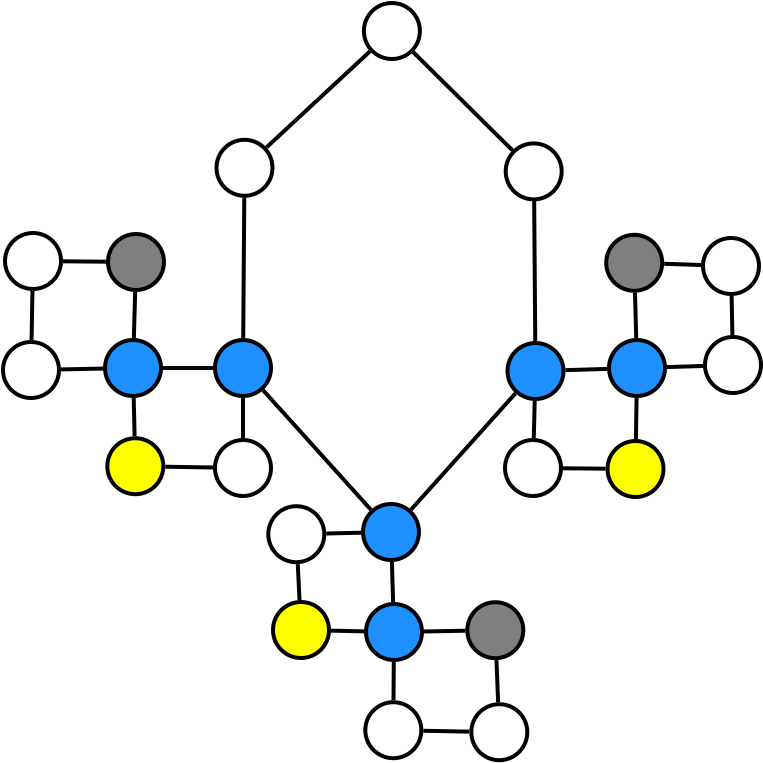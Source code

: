 <?xml version="1.0" encoding="UTF-8"?>
<dia:diagram xmlns:dia="http://www.lysator.liu.se/~alla/dia/">
  <dia:layer name="Background" visible="true" active="true">
    <dia:object type="Standard - Line" version="0" id="O0">
      <dia:attribute name="obj_pos">
        <dia:point val="303.34,29.73"/>
      </dia:attribute>
      <dia:attribute name="obj_bb">
        <dia:rectangle val="298.028,29.589;303.482,34.671"/>
      </dia:attribute>
      <dia:attribute name="conn_endpoints">
        <dia:point val="303.34,29.73"/>
        <dia:point val="298.17,34.529"/>
      </dia:attribute>
      <dia:attribute name="numcp">
        <dia:int val="1"/>
      </dia:attribute>
      <dia:attribute name="line_width">
        <dia:real val="0.2"/>
      </dia:attribute>
      <dia:connections>
        <dia:connection handle="0" to="O51" connection="8"/>
        <dia:connection handle="1" to="O49" connection="8"/>
      </dia:connections>
    </dia:object>
    <dia:object type="Standard - Line" version="0" id="O1">
      <dia:attribute name="obj_pos">
        <dia:point val="303.39,52.646"/>
      </dia:attribute>
      <dia:attribute name="obj_bb">
        <dia:rectangle val="297.859,46.532;303.531,52.788"/>
      </dia:attribute>
      <dia:attribute name="conn_endpoints">
        <dia:point val="303.39,52.646"/>
        <dia:point val="298,46.674"/>
      </dia:attribute>
      <dia:attribute name="numcp">
        <dia:int val="1"/>
      </dia:attribute>
      <dia:attribute name="line_width">
        <dia:real val="0.2"/>
      </dia:attribute>
      <dia:connections>
        <dia:connection handle="0" to="O41" connection="8"/>
        <dia:connection handle="1" to="O5" connection="8"/>
      </dia:connections>
    </dia:object>
    <dia:object type="Standard - Ellipse" version="0" id="O2">
      <dia:attribute name="obj_pos">
        <dia:point val="310.22,44.31"/>
      </dia:attribute>
      <dia:attribute name="obj_bb">
        <dia:rectangle val="310.12,44.21;313.12,47.21"/>
      </dia:attribute>
      <dia:attribute name="elem_corner">
        <dia:point val="310.22,44.31"/>
      </dia:attribute>
      <dia:attribute name="elem_width">
        <dia:real val="2.8"/>
      </dia:attribute>
      <dia:attribute name="elem_height">
        <dia:real val="2.8"/>
      </dia:attribute>
      <dia:attribute name="border_width">
        <dia:real val="0.2"/>
      </dia:attribute>
      <dia:attribute name="inner_color">
        <dia:color val="#1e90ff"/>
      </dia:attribute>
      <dia:attribute name="aspect">
        <dia:enum val="2"/>
      </dia:attribute>
    </dia:object>
    <dia:object type="Standard - Line" version="0" id="O3">
      <dia:attribute name="obj_pos">
        <dia:point val="311.581,47.21"/>
      </dia:attribute>
      <dia:attribute name="obj_bb">
        <dia:rectangle val="311.431,47.107;311.684,49.163"/>
      </dia:attribute>
      <dia:attribute name="conn_endpoints">
        <dia:point val="311.581,47.21"/>
        <dia:point val="311.534,49.06"/>
      </dia:attribute>
      <dia:attribute name="numcp">
        <dia:int val="1"/>
      </dia:attribute>
      <dia:attribute name="line_width">
        <dia:real val="0.2"/>
      </dia:attribute>
      <dia:connections>
        <dia:connection handle="0" to="O2" connection="8"/>
        <dia:connection handle="1" to="O11" connection="8"/>
      </dia:connections>
    </dia:object>
    <dia:object type="Standard - Line" version="0" id="O4">
      <dia:attribute name="obj_pos">
        <dia:point val="297.006,44.062"/>
      </dia:attribute>
      <dia:attribute name="obj_bb">
        <dia:rectangle val="296.905,36.947;297.16,44.163"/>
      </dia:attribute>
      <dia:attribute name="conn_endpoints">
        <dia:point val="297.006,44.062"/>
        <dia:point val="297.059,37.048"/>
      </dia:attribute>
      <dia:attribute name="numcp">
        <dia:int val="1"/>
      </dia:attribute>
      <dia:attribute name="line_width">
        <dia:real val="0.2"/>
      </dia:attribute>
      <dia:connections>
        <dia:connection handle="0" to="O5" connection="8"/>
        <dia:connection handle="1" to="O49" connection="8"/>
      </dia:connections>
    </dia:object>
    <dia:object type="Standard - Ellipse" version="0" id="O5">
      <dia:attribute name="obj_pos">
        <dia:point val="295.595,44.16"/>
      </dia:attribute>
      <dia:attribute name="obj_bb">
        <dia:rectangle val="295.495,44.06;298.495,47.06"/>
      </dia:attribute>
      <dia:attribute name="elem_corner">
        <dia:point val="295.595,44.16"/>
      </dia:attribute>
      <dia:attribute name="elem_width">
        <dia:real val="2.8"/>
      </dia:attribute>
      <dia:attribute name="elem_height">
        <dia:real val="2.8"/>
      </dia:attribute>
      <dia:attribute name="border_width">
        <dia:real val="0.2"/>
      </dia:attribute>
      <dia:attribute name="inner_color">
        <dia:color val="#1e90ff"/>
      </dia:attribute>
      <dia:attribute name="aspect">
        <dia:enum val="2"/>
      </dia:attribute>
    </dia:object>
    <dia:object type="Standard - Line" version="0" id="O6">
      <dia:attribute name="obj_pos">
        <dia:point val="311.608,44.215"/>
      </dia:attribute>
      <dia:attribute name="obj_bb">
        <dia:rectangle val="311.429,34.229;311.709,44.316"/>
      </dia:attribute>
      <dia:attribute name="conn_endpoints">
        <dia:point val="311.608,44.215"/>
        <dia:point val="311.53,34.33"/>
      </dia:attribute>
      <dia:attribute name="numcp">
        <dia:int val="1"/>
      </dia:attribute>
      <dia:attribute name="line_width">
        <dia:real val="0.2"/>
      </dia:attribute>
      <dia:connections>
        <dia:connection handle="0" to="O2" connection="8"/>
        <dia:connection handle="1" to="O50" connection="1"/>
      </dia:connections>
    </dia:object>
    <dia:object type="Standard - Line" version="0" id="O7">
      <dia:attribute name="obj_pos">
        <dia:point val="312.995,50.575"/>
      </dia:attribute>
      <dia:attribute name="obj_bb">
        <dia:rectangle val="312.894,50.474;315.221,50.696"/>
      </dia:attribute>
      <dia:attribute name="conn_endpoints">
        <dia:point val="312.995,50.575"/>
        <dia:point val="315.12,50.595"/>
      </dia:attribute>
      <dia:attribute name="numcp">
        <dia:int val="1"/>
      </dia:attribute>
      <dia:attribute name="line_width">
        <dia:real val="0.2"/>
      </dia:attribute>
      <dia:connections>
        <dia:connection handle="0" to="O11" connection="8"/>
        <dia:connection handle="1" to="O25" connection="8"/>
      </dia:connections>
    </dia:object>
    <dia:object type="Standard - Line" version="0" id="O8">
      <dia:attribute name="obj_pos">
        <dia:point val="287.895,45.631"/>
      </dia:attribute>
      <dia:attribute name="obj_bb">
        <dia:rectangle val="287.793,45.487;290.097,45.733"/>
      </dia:attribute>
      <dia:attribute name="conn_endpoints">
        <dia:point val="287.895,45.631"/>
        <dia:point val="289.995,45.589"/>
      </dia:attribute>
      <dia:attribute name="numcp">
        <dia:int val="1"/>
      </dia:attribute>
      <dia:attribute name="line_width">
        <dia:real val="0.2"/>
      </dia:attribute>
      <dia:connections>
        <dia:connection handle="0" to="O15" connection="8"/>
        <dia:connection handle="1" to="O17" connection="8"/>
      </dia:connections>
    </dia:object>
    <dia:object type="Standard - Line" version="0" id="O9">
      <dia:attribute name="obj_pos">
        <dia:point val="286.423,44.16"/>
      </dia:attribute>
      <dia:attribute name="obj_bb">
        <dia:rectangle val="286.321,41.608;286.569,44.262"/>
      </dia:attribute>
      <dia:attribute name="conn_endpoints">
        <dia:point val="286.423,44.16"/>
        <dia:point val="286.467,41.71"/>
      </dia:attribute>
      <dia:attribute name="numcp">
        <dia:int val="1"/>
      </dia:attribute>
      <dia:attribute name="line_width">
        <dia:real val="0.2"/>
      </dia:attribute>
      <dia:connections>
        <dia:connection handle="0" to="O15" connection="8"/>
        <dia:connection handle="1" to="O19" connection="8"/>
      </dia:connections>
    </dia:object>
    <dia:object type="Standard - Line" version="0" id="O10">
      <dia:attribute name="obj_pos">
        <dia:point val="316.673,47.06"/>
      </dia:attribute>
      <dia:attribute name="obj_bb">
        <dia:rectangle val="316.541,46.958;316.774,49.212"/>
      </dia:attribute>
      <dia:attribute name="conn_endpoints">
        <dia:point val="316.673,47.06"/>
        <dia:point val="316.642,49.11"/>
      </dia:attribute>
      <dia:attribute name="numcp">
        <dia:int val="1"/>
      </dia:attribute>
      <dia:attribute name="line_width">
        <dia:real val="0.2"/>
      </dia:attribute>
      <dia:connections>
        <dia:connection handle="0" to="O26" connection="8"/>
        <dia:connection handle="1" to="O25" connection="8"/>
      </dia:connections>
    </dia:object>
    <dia:object type="Standard - Ellipse" version="0" id="O11">
      <dia:attribute name="obj_pos">
        <dia:point val="310.095,49.16"/>
      </dia:attribute>
      <dia:attribute name="obj_bb">
        <dia:rectangle val="309.995,49.06;312.995,52.06"/>
      </dia:attribute>
      <dia:attribute name="elem_corner">
        <dia:point val="310.095,49.16"/>
      </dia:attribute>
      <dia:attribute name="elem_width">
        <dia:real val="2.8"/>
      </dia:attribute>
      <dia:attribute name="elem_height">
        <dia:real val="2.8"/>
      </dia:attribute>
      <dia:attribute name="border_width">
        <dia:real val="0.2"/>
      </dia:attribute>
      <dia:attribute name="aspect">
        <dia:enum val="2"/>
      </dia:attribute>
    </dia:object>
    <dia:object type="Standard - Line" version="0" id="O12">
      <dia:attribute name="obj_pos">
        <dia:point val="313.12,45.666"/>
      </dia:attribute>
      <dia:attribute name="obj_bb">
        <dia:rectangle val="313.017,45.501;315.298,45.769"/>
      </dia:attribute>
      <dia:attribute name="conn_endpoints">
        <dia:point val="313.12,45.666"/>
        <dia:point val="315.195,45.604"/>
      </dia:attribute>
      <dia:attribute name="numcp">
        <dia:int val="1"/>
      </dia:attribute>
      <dia:attribute name="line_width">
        <dia:real val="0.2"/>
      </dia:attribute>
      <dia:connections>
        <dia:connection handle="0" to="O2" connection="8"/>
        <dia:connection handle="1" to="O26" connection="8"/>
      </dia:connections>
    </dia:object>
    <dia:object type="Standard - Ellipse" version="0" id="O13">
      <dia:attribute name="obj_pos">
        <dia:point val="295.595,49.16"/>
      </dia:attribute>
      <dia:attribute name="obj_bb">
        <dia:rectangle val="295.495,49.06;298.495,52.06"/>
      </dia:attribute>
      <dia:attribute name="elem_corner">
        <dia:point val="295.595,49.16"/>
      </dia:attribute>
      <dia:attribute name="elem_width">
        <dia:real val="2.8"/>
      </dia:attribute>
      <dia:attribute name="elem_height">
        <dia:real val="2.8"/>
      </dia:attribute>
      <dia:attribute name="border_width">
        <dia:real val="0.2"/>
      </dia:attribute>
      <dia:attribute name="aspect">
        <dia:enum val="2"/>
      </dia:attribute>
    </dia:object>
    <dia:object type="Standard - Line" version="0" id="O14">
      <dia:attribute name="obj_pos">
        <dia:point val="296.995,47.06"/>
      </dia:attribute>
      <dia:attribute name="obj_bb">
        <dia:rectangle val="296.895,46.96;297.095,49.16"/>
      </dia:attribute>
      <dia:attribute name="conn_endpoints">
        <dia:point val="296.995,47.06"/>
        <dia:point val="296.995,49.06"/>
      </dia:attribute>
      <dia:attribute name="numcp">
        <dia:int val="1"/>
      </dia:attribute>
      <dia:attribute name="line_width">
        <dia:real val="0.2"/>
      </dia:attribute>
      <dia:connections>
        <dia:connection handle="0" to="O5" connection="8"/>
        <dia:connection handle="1" to="O13" connection="8"/>
      </dia:connections>
    </dia:object>
    <dia:object type="Standard - Ellipse" version="0" id="O15">
      <dia:attribute name="obj_pos">
        <dia:point val="284.995,44.26"/>
      </dia:attribute>
      <dia:attribute name="obj_bb">
        <dia:rectangle val="284.895,44.16;287.895,47.16"/>
      </dia:attribute>
      <dia:attribute name="elem_corner">
        <dia:point val="284.995,44.26"/>
      </dia:attribute>
      <dia:attribute name="elem_width">
        <dia:real val="2.8"/>
      </dia:attribute>
      <dia:attribute name="elem_height">
        <dia:real val="2.8"/>
      </dia:attribute>
      <dia:attribute name="border_width">
        <dia:real val="0.2"/>
      </dia:attribute>
      <dia:attribute name="aspect">
        <dia:enum val="2"/>
      </dia:attribute>
    </dia:object>
    <dia:object type="Standard - Line" version="0" id="O16">
      <dia:attribute name="obj_pos">
        <dia:point val="291.53,47.059"/>
      </dia:attribute>
      <dia:attribute name="obj_bb">
        <dia:rectangle val="291.428,46.957;291.677,49.073"/>
      </dia:attribute>
      <dia:attribute name="conn_endpoints">
        <dia:point val="291.53,47.059"/>
        <dia:point val="291.575,48.971"/>
      </dia:attribute>
      <dia:attribute name="numcp">
        <dia:int val="1"/>
      </dia:attribute>
      <dia:attribute name="line_width">
        <dia:real val="0.2"/>
      </dia:attribute>
      <dia:connections>
        <dia:connection handle="0" to="O17" connection="8"/>
        <dia:connection handle="1" to="O21" connection="8"/>
      </dia:connections>
    </dia:object>
    <dia:object type="Standard - Ellipse" version="0" id="O17">
      <dia:attribute name="obj_pos">
        <dia:point val="290.095,44.16"/>
      </dia:attribute>
      <dia:attribute name="obj_bb">
        <dia:rectangle val="289.995,44.06;292.995,47.06"/>
      </dia:attribute>
      <dia:attribute name="elem_corner">
        <dia:point val="290.095,44.16"/>
      </dia:attribute>
      <dia:attribute name="elem_width">
        <dia:real val="2.8"/>
      </dia:attribute>
      <dia:attribute name="elem_height">
        <dia:real val="2.8"/>
      </dia:attribute>
      <dia:attribute name="border_width">
        <dia:real val="0.2"/>
      </dia:attribute>
      <dia:attribute name="inner_color">
        <dia:color val="#1e90ff"/>
      </dia:attribute>
      <dia:attribute name="aspect">
        <dia:enum val="2"/>
      </dia:attribute>
    </dia:object>
    <dia:object type="Standard - Line" version="0" id="O18">
      <dia:attribute name="obj_pos">
        <dia:point val="287.994,40.225"/>
      </dia:attribute>
      <dia:attribute name="obj_bb">
        <dia:rectangle val="287.893,40.124;290.247,40.346"/>
      </dia:attribute>
      <dia:attribute name="conn_endpoints">
        <dia:point val="287.994,40.225"/>
        <dia:point val="290.146,40.245"/>
      </dia:attribute>
      <dia:attribute name="numcp">
        <dia:int val="1"/>
      </dia:attribute>
      <dia:attribute name="line_width">
        <dia:real val="0.2"/>
      </dia:attribute>
      <dia:connections>
        <dia:connection handle="0" to="O19" connection="8"/>
        <dia:connection handle="1" to="O23" connection="8"/>
      </dia:connections>
    </dia:object>
    <dia:object type="Standard - Ellipse" version="0" id="O19">
      <dia:attribute name="obj_pos">
        <dia:point val="285.095,38.81"/>
      </dia:attribute>
      <dia:attribute name="obj_bb">
        <dia:rectangle val="284.995,38.71;287.995,41.71"/>
      </dia:attribute>
      <dia:attribute name="elem_corner">
        <dia:point val="285.095,38.81"/>
      </dia:attribute>
      <dia:attribute name="elem_width">
        <dia:real val="2.8"/>
      </dia:attribute>
      <dia:attribute name="elem_height">
        <dia:real val="2.8"/>
      </dia:attribute>
      <dia:attribute name="border_width">
        <dia:real val="0.2"/>
      </dia:attribute>
      <dia:attribute name="aspect">
        <dia:enum val="2"/>
      </dia:attribute>
    </dia:object>
    <dia:object type="Standard - Line" version="0" id="O20">
      <dia:attribute name="obj_pos">
        <dia:point val="293.109,50.495"/>
      </dia:attribute>
      <dia:attribute name="obj_bb">
        <dia:rectangle val="293.008,50.393;295.597,50.637"/>
      </dia:attribute>
      <dia:attribute name="conn_endpoints">
        <dia:point val="293.109,50.495"/>
        <dia:point val="295.496,50.535"/>
      </dia:attribute>
      <dia:attribute name="numcp">
        <dia:int val="1"/>
      </dia:attribute>
      <dia:attribute name="line_width">
        <dia:real val="0.2"/>
      </dia:attribute>
      <dia:connections>
        <dia:connection handle="0" to="O21" connection="8"/>
        <dia:connection handle="1" to="O13" connection="8"/>
      </dia:connections>
    </dia:object>
    <dia:object type="Standard - Ellipse" version="0" id="O21">
      <dia:attribute name="obj_pos">
        <dia:point val="290.21,49.07"/>
      </dia:attribute>
      <dia:attribute name="obj_bb">
        <dia:rectangle val="290.11,48.97;293.11,51.97"/>
      </dia:attribute>
      <dia:attribute name="elem_corner">
        <dia:point val="290.21,49.07"/>
      </dia:attribute>
      <dia:attribute name="elem_width">
        <dia:real val="2.8"/>
      </dia:attribute>
      <dia:attribute name="elem_height">
        <dia:real val="2.8"/>
      </dia:attribute>
      <dia:attribute name="border_width">
        <dia:real val="0.2"/>
      </dia:attribute>
      <dia:attribute name="inner_color">
        <dia:color val="#ffff00"/>
      </dia:attribute>
      <dia:attribute name="aspect">
        <dia:enum val="2"/>
      </dia:attribute>
    </dia:object>
    <dia:object type="Standard - Line" version="0" id="O22">
      <dia:attribute name="obj_pos">
        <dia:point val="295.495,45.56"/>
      </dia:attribute>
      <dia:attribute name="obj_bb">
        <dia:rectangle val="292.895,45.46;295.595,45.66"/>
      </dia:attribute>
      <dia:attribute name="conn_endpoints">
        <dia:point val="295.495,45.56"/>
        <dia:point val="292.995,45.56"/>
      </dia:attribute>
      <dia:attribute name="numcp">
        <dia:int val="1"/>
      </dia:attribute>
      <dia:attribute name="line_width">
        <dia:real val="0.2"/>
      </dia:attribute>
      <dia:connections>
        <dia:connection handle="0" to="O5" connection="8"/>
        <dia:connection handle="1" to="O17" connection="8"/>
      </dia:connections>
    </dia:object>
    <dia:object type="Standard - Ellipse" version="0" id="O23">
      <dia:attribute name="obj_pos">
        <dia:point val="290.245,38.86"/>
      </dia:attribute>
      <dia:attribute name="obj_bb">
        <dia:rectangle val="290.145,38.76;293.145,41.76"/>
      </dia:attribute>
      <dia:attribute name="elem_corner">
        <dia:point val="290.245,38.86"/>
      </dia:attribute>
      <dia:attribute name="elem_width">
        <dia:real val="2.8"/>
      </dia:attribute>
      <dia:attribute name="elem_height">
        <dia:real val="2.8"/>
      </dia:attribute>
      <dia:attribute name="border_width">
        <dia:real val="0.2"/>
      </dia:attribute>
      <dia:attribute name="inner_color">
        <dia:color val="#7f7f7f"/>
      </dia:attribute>
      <dia:attribute name="aspect">
        <dia:enum val="2"/>
      </dia:attribute>
    </dia:object>
    <dia:object type="Standard - Line" version="0" id="O24">
      <dia:attribute name="obj_pos">
        <dia:point val="291.603,41.759"/>
      </dia:attribute>
      <dia:attribute name="obj_bb">
        <dia:rectangle val="291.435,41.656;291.705,44.164"/>
      </dia:attribute>
      <dia:attribute name="conn_endpoints">
        <dia:point val="291.603,41.759"/>
        <dia:point val="291.537,44.061"/>
      </dia:attribute>
      <dia:attribute name="numcp">
        <dia:int val="1"/>
      </dia:attribute>
      <dia:attribute name="line_width">
        <dia:real val="0.2"/>
      </dia:attribute>
      <dia:connections>
        <dia:connection handle="0" to="O23" connection="8"/>
        <dia:connection handle="1" to="O17" connection="8"/>
      </dia:connections>
    </dia:object>
    <dia:object type="Standard - Ellipse" version="0" id="O25">
      <dia:attribute name="obj_pos">
        <dia:point val="315.22,49.21"/>
      </dia:attribute>
      <dia:attribute name="obj_bb">
        <dia:rectangle val="315.12,49.11;318.12,52.11"/>
      </dia:attribute>
      <dia:attribute name="elem_corner">
        <dia:point val="315.22,49.21"/>
      </dia:attribute>
      <dia:attribute name="elem_width">
        <dia:real val="2.8"/>
      </dia:attribute>
      <dia:attribute name="elem_height">
        <dia:real val="2.8"/>
      </dia:attribute>
      <dia:attribute name="border_width">
        <dia:real val="0.2"/>
      </dia:attribute>
      <dia:attribute name="inner_color">
        <dia:color val="#ffff00"/>
      </dia:attribute>
      <dia:attribute name="aspect">
        <dia:enum val="2"/>
      </dia:attribute>
    </dia:object>
    <dia:object type="Standard - Ellipse" version="0" id="O26">
      <dia:attribute name="obj_pos">
        <dia:point val="315.295,44.16"/>
      </dia:attribute>
      <dia:attribute name="obj_bb">
        <dia:rectangle val="315.195,44.06;318.195,47.06"/>
      </dia:attribute>
      <dia:attribute name="elem_corner">
        <dia:point val="315.295,44.16"/>
      </dia:attribute>
      <dia:attribute name="elem_width">
        <dia:real val="2.8"/>
      </dia:attribute>
      <dia:attribute name="elem_height">
        <dia:real val="2.8"/>
      </dia:attribute>
      <dia:attribute name="border_width">
        <dia:real val="0.2"/>
      </dia:attribute>
      <dia:attribute name="inner_color">
        <dia:color val="#1e90ff"/>
      </dia:attribute>
      <dia:attribute name="aspect">
        <dia:enum val="2"/>
      </dia:attribute>
    </dia:object>
    <dia:object type="Standard - Ellipse" version="0" id="O27">
      <dia:attribute name="obj_pos">
        <dia:point val="320.095,44.01"/>
      </dia:attribute>
      <dia:attribute name="obj_bb">
        <dia:rectangle val="319.995,43.91;322.995,46.91"/>
      </dia:attribute>
      <dia:attribute name="elem_corner">
        <dia:point val="320.095,44.01"/>
      </dia:attribute>
      <dia:attribute name="elem_width">
        <dia:real val="2.8"/>
      </dia:attribute>
      <dia:attribute name="elem_height">
        <dia:real val="2.8"/>
      </dia:attribute>
      <dia:attribute name="border_width">
        <dia:real val="0.2"/>
      </dia:attribute>
      <dia:attribute name="aspect">
        <dia:enum val="2"/>
      </dia:attribute>
    </dia:object>
    <dia:object type="Standard - Line" version="0" id="O28">
      <dia:attribute name="obj_pos">
        <dia:point val="316.655,44.07"/>
      </dia:attribute>
      <dia:attribute name="obj_bb">
        <dia:rectangle val="316.492,41.687;316.758,44.173"/>
      </dia:attribute>
      <dia:attribute name="conn_endpoints">
        <dia:point val="316.655,44.07"/>
        <dia:point val="316.595,41.79"/>
      </dia:attribute>
      <dia:attribute name="numcp">
        <dia:int val="1"/>
      </dia:attribute>
      <dia:attribute name="line_width">
        <dia:real val="0.2"/>
      </dia:attribute>
      <dia:connections>
        <dia:connection handle="0" to="O26" connection="8"/>
        <dia:connection handle="1" to="O30" connection="8"/>
      </dia:connections>
    </dia:object>
    <dia:object type="Standard - Line" version="0" id="O29">
      <dia:attribute name="obj_pos">
        <dia:point val="318.054,40.35"/>
      </dia:attribute>
      <dia:attribute name="obj_bb">
        <dia:rectangle val="317.951,40.246;319.999,40.514"/>
      </dia:attribute>
      <dia:attribute name="conn_endpoints">
        <dia:point val="318.054,40.35"/>
        <dia:point val="319.896,40.41"/>
      </dia:attribute>
      <dia:attribute name="numcp">
        <dia:int val="1"/>
      </dia:attribute>
      <dia:attribute name="line_width">
        <dia:real val="0.2"/>
      </dia:attribute>
      <dia:connections>
        <dia:connection handle="0" to="O30" connection="8"/>
        <dia:connection handle="1" to="O31" connection="8"/>
      </dia:connections>
    </dia:object>
    <dia:object type="Standard - Ellipse" version="0" id="O30">
      <dia:attribute name="obj_pos">
        <dia:point val="315.155,38.9"/>
      </dia:attribute>
      <dia:attribute name="obj_bb">
        <dia:rectangle val="315.055,38.8;318.055,41.8"/>
      </dia:attribute>
      <dia:attribute name="elem_corner">
        <dia:point val="315.155,38.9"/>
      </dia:attribute>
      <dia:attribute name="elem_width">
        <dia:real val="2.8"/>
      </dia:attribute>
      <dia:attribute name="elem_height">
        <dia:real val="2.8"/>
      </dia:attribute>
      <dia:attribute name="border_width">
        <dia:real val="0.2"/>
      </dia:attribute>
      <dia:attribute name="inner_color">
        <dia:color val="#7f7f7f"/>
      </dia:attribute>
      <dia:attribute name="aspect">
        <dia:enum val="2"/>
      </dia:attribute>
    </dia:object>
    <dia:object type="Standard - Ellipse" version="0" id="O31">
      <dia:attribute name="obj_pos">
        <dia:point val="319.995,39.06"/>
      </dia:attribute>
      <dia:attribute name="obj_bb">
        <dia:rectangle val="319.895,38.96;322.895,41.96"/>
      </dia:attribute>
      <dia:attribute name="elem_corner">
        <dia:point val="319.995,39.06"/>
      </dia:attribute>
      <dia:attribute name="elem_width">
        <dia:real val="2.8"/>
      </dia:attribute>
      <dia:attribute name="elem_height">
        <dia:real val="2.8"/>
      </dia:attribute>
      <dia:attribute name="border_width">
        <dia:real val="0.2"/>
      </dia:attribute>
      <dia:attribute name="aspect">
        <dia:enum val="2"/>
      </dia:attribute>
    </dia:object>
    <dia:object type="Standard - Line" version="0" id="O32">
      <dia:attribute name="obj_pos">
        <dia:point val="321.425,41.959"/>
      </dia:attribute>
      <dia:attribute name="obj_bb">
        <dia:rectangle val="321.323,41.857;321.567,44.013"/>
      </dia:attribute>
      <dia:attribute name="conn_endpoints">
        <dia:point val="321.425,41.959"/>
        <dia:point val="321.465,43.911"/>
      </dia:attribute>
      <dia:attribute name="numcp">
        <dia:int val="1"/>
      </dia:attribute>
      <dia:attribute name="line_width">
        <dia:real val="0.2"/>
      </dia:attribute>
      <dia:connections>
        <dia:connection handle="0" to="O31" connection="8"/>
        <dia:connection handle="1" to="O27" connection="8"/>
      </dia:connections>
    </dia:object>
    <dia:object type="Standard - Line" version="0" id="O33">
      <dia:attribute name="obj_pos">
        <dia:point val="320.145,45.452"/>
      </dia:attribute>
      <dia:attribute name="obj_bb">
        <dia:rectangle val="317.942,45.349;320.248,45.621"/>
      </dia:attribute>
      <dia:attribute name="conn_endpoints">
        <dia:point val="320.145,45.452"/>
        <dia:point val="318.045,45.518"/>
      </dia:attribute>
      <dia:attribute name="numcp">
        <dia:int val="1"/>
      </dia:attribute>
      <dia:attribute name="line_width">
        <dia:real val="0.2"/>
      </dia:attribute>
      <dia:connections>
        <dia:connection handle="0" to="O27" connection="8"/>
        <dia:connection handle="1" to="O26" connection="8"/>
      </dia:connections>
    </dia:object>
    <dia:object type="Standard - Ellipse" version="0" id="O34">
      <dia:attribute name="obj_pos">
        <dia:point val="303.11,62.27"/>
      </dia:attribute>
      <dia:attribute name="obj_bb">
        <dia:rectangle val="303.01,62.17;306.01,65.17"/>
      </dia:attribute>
      <dia:attribute name="elem_corner">
        <dia:point val="303.11,62.27"/>
      </dia:attribute>
      <dia:attribute name="elem_width">
        <dia:real val="2.8"/>
      </dia:attribute>
      <dia:attribute name="elem_height">
        <dia:real val="2.8"/>
      </dia:attribute>
      <dia:attribute name="border_width">
        <dia:real val="0.2"/>
      </dia:attribute>
      <dia:attribute name="aspect">
        <dia:enum val="2"/>
      </dia:attribute>
    </dia:object>
    <dia:object type="Standard - Line" version="0" id="O35">
      <dia:attribute name="obj_pos">
        <dia:point val="304.534,60.258"/>
      </dia:attribute>
      <dia:attribute name="obj_bb">
        <dia:rectangle val="304.42,60.158;304.635,62.272"/>
      </dia:attribute>
      <dia:attribute name="conn_endpoints">
        <dia:point val="304.534,60.258"/>
        <dia:point val="304.521,62.172"/>
      </dia:attribute>
      <dia:attribute name="numcp">
        <dia:int val="1"/>
      </dia:attribute>
      <dia:attribute name="line_width">
        <dia:real val="0.2"/>
      </dia:attribute>
      <dia:connections>
        <dia:connection handle="0" to="O46" connection="8"/>
        <dia:connection handle="1" to="O34" connection="8"/>
      </dia:connections>
    </dia:object>
    <dia:object type="Standard - Line" version="0" id="O36">
      <dia:attribute name="obj_pos">
        <dia:point val="306.044,58.733"/>
      </dia:attribute>
      <dia:attribute name="obj_bb">
        <dia:rectangle val="305.943,58.595;308.212,58.835"/>
      </dia:attribute>
      <dia:attribute name="conn_endpoints">
        <dia:point val="306.044,58.733"/>
        <dia:point val="308.111,58.697"/>
      </dia:attribute>
      <dia:attribute name="numcp">
        <dia:int val="1"/>
      </dia:attribute>
      <dia:attribute name="line_width">
        <dia:real val="0.2"/>
      </dia:attribute>
      <dia:connections>
        <dia:connection handle="0" to="O46" connection="8"/>
        <dia:connection handle="1" to="O37" connection="8"/>
      </dia:connections>
    </dia:object>
    <dia:object type="Standard - Ellipse" version="0" id="O37">
      <dia:attribute name="obj_pos">
        <dia:point val="308.21,57.27"/>
      </dia:attribute>
      <dia:attribute name="obj_bb">
        <dia:rectangle val="308.11,57.17;311.11,60.17"/>
      </dia:attribute>
      <dia:attribute name="elem_corner">
        <dia:point val="308.21,57.27"/>
      </dia:attribute>
      <dia:attribute name="elem_width">
        <dia:real val="2.8"/>
      </dia:attribute>
      <dia:attribute name="elem_height">
        <dia:real val="2.8"/>
      </dia:attribute>
      <dia:attribute name="border_width">
        <dia:real val="0.2"/>
      </dia:attribute>
      <dia:attribute name="inner_color">
        <dia:color val="#7f7f7f"/>
      </dia:attribute>
      <dia:attribute name="aspect">
        <dia:enum val="2"/>
      </dia:attribute>
    </dia:object>
    <dia:object type="Standard - Line" version="0" id="O38">
      <dia:attribute name="obj_pos">
        <dia:point val="308.31,63.742"/>
      </dia:attribute>
      <dia:attribute name="obj_bb">
        <dia:rectangle val="305.908,63.596;308.412,63.844"/>
      </dia:attribute>
      <dia:attribute name="conn_endpoints">
        <dia:point val="308.31,63.742"/>
        <dia:point val="306.01,63.698"/>
      </dia:attribute>
      <dia:attribute name="numcp">
        <dia:int val="1"/>
      </dia:attribute>
      <dia:attribute name="line_width">
        <dia:real val="0.2"/>
      </dia:attribute>
      <dia:connections>
        <dia:connection handle="0" to="O39" connection="8"/>
        <dia:connection handle="1" to="O34" connection="8"/>
      </dia:connections>
    </dia:object>
    <dia:object type="Standard - Ellipse" version="0" id="O39">
      <dia:attribute name="obj_pos">
        <dia:point val="308.41,62.37"/>
      </dia:attribute>
      <dia:attribute name="obj_bb">
        <dia:rectangle val="308.31,62.27;311.31,65.27"/>
      </dia:attribute>
      <dia:attribute name="elem_corner">
        <dia:point val="308.41,62.37"/>
      </dia:attribute>
      <dia:attribute name="elem_width">
        <dia:real val="2.8"/>
      </dia:attribute>
      <dia:attribute name="elem_height">
        <dia:real val="2.8"/>
      </dia:attribute>
      <dia:attribute name="border_width">
        <dia:real val="0.2"/>
      </dia:attribute>
      <dia:attribute name="aspect">
        <dia:enum val="2"/>
      </dia:attribute>
    </dia:object>
    <dia:object type="Standard - Line" version="0" id="O40">
      <dia:attribute name="obj_pos">
        <dia:point val="309.751,62.273"/>
      </dia:attribute>
      <dia:attribute name="obj_bb">
        <dia:rectangle val="309.565,60.063;309.855,62.377"/>
      </dia:attribute>
      <dia:attribute name="conn_endpoints">
        <dia:point val="309.751,62.273"/>
        <dia:point val="309.669,60.167"/>
      </dia:attribute>
      <dia:attribute name="numcp">
        <dia:int val="1"/>
      </dia:attribute>
      <dia:attribute name="line_width">
        <dia:real val="0.2"/>
      </dia:attribute>
      <dia:connections>
        <dia:connection handle="0" to="O39" connection="8"/>
        <dia:connection handle="1" to="O37" connection="8"/>
      </dia:connections>
    </dia:object>
    <dia:object type="Standard - Ellipse" version="0" id="O41">
      <dia:attribute name="obj_pos">
        <dia:point val="302.995,52.36"/>
      </dia:attribute>
      <dia:attribute name="obj_bb">
        <dia:rectangle val="302.895,52.26;305.895,55.26"/>
      </dia:attribute>
      <dia:attribute name="elem_corner">
        <dia:point val="302.995,52.36"/>
      </dia:attribute>
      <dia:attribute name="elem_width">
        <dia:real val="2.8"/>
      </dia:attribute>
      <dia:attribute name="elem_height">
        <dia:real val="2.8"/>
      </dia:attribute>
      <dia:attribute name="border_width">
        <dia:real val="0.2"/>
      </dia:attribute>
      <dia:attribute name="inner_color">
        <dia:color val="#1e90ff"/>
      </dia:attribute>
      <dia:attribute name="aspect">
        <dia:enum val="2"/>
      </dia:attribute>
    </dia:object>
    <dia:object type="Standard - Ellipse" version="0" id="O42">
      <dia:attribute name="obj_pos">
        <dia:point val="298.495,57.26"/>
      </dia:attribute>
      <dia:attribute name="obj_bb">
        <dia:rectangle val="298.395,57.16;301.395,60.16"/>
      </dia:attribute>
      <dia:attribute name="elem_corner">
        <dia:point val="298.495,57.26"/>
      </dia:attribute>
      <dia:attribute name="elem_width">
        <dia:real val="2.8"/>
      </dia:attribute>
      <dia:attribute name="elem_height">
        <dia:real val="2.8"/>
      </dia:attribute>
      <dia:attribute name="border_width">
        <dia:real val="0.2"/>
      </dia:attribute>
      <dia:attribute name="inner_color">
        <dia:color val="#ffff00"/>
      </dia:attribute>
      <dia:attribute name="aspect">
        <dia:enum val="2"/>
      </dia:attribute>
    </dia:object>
    <dia:object type="Standard - Line" version="0" id="O43">
      <dia:attribute name="obj_pos">
        <dia:point val="302.896,53.795"/>
      </dia:attribute>
      <dia:attribute name="obj_bb">
        <dia:rectangle val="301.057,53.693;302.998,53.938"/>
      </dia:attribute>
      <dia:attribute name="conn_endpoints">
        <dia:point val="302.896,53.795"/>
        <dia:point val="301.159,53.835"/>
      </dia:attribute>
      <dia:attribute name="numcp">
        <dia:int val="1"/>
      </dia:attribute>
      <dia:attribute name="line_width">
        <dia:real val="0.2"/>
      </dia:attribute>
      <dia:connections>
        <dia:connection handle="0" to="O41" connection="8"/>
        <dia:connection handle="1" to="O45" connection="8"/>
      </dia:connections>
    </dia:object>
    <dia:object type="Standard - Line" version="0" id="O44">
      <dia:attribute name="obj_pos">
        <dia:point val="299.734,55.368"/>
      </dia:attribute>
      <dia:attribute name="obj_bb">
        <dia:rectangle val="299.629,55.264;299.926,57.266"/>
      </dia:attribute>
      <dia:attribute name="conn_endpoints">
        <dia:point val="299.734,55.368"/>
        <dia:point val="299.821,57.162"/>
      </dia:attribute>
      <dia:attribute name="numcp">
        <dia:int val="1"/>
      </dia:attribute>
      <dia:attribute name="line_width">
        <dia:real val="0.2"/>
      </dia:attribute>
      <dia:connections>
        <dia:connection handle="0" to="O45" connection="8"/>
        <dia:connection handle="1" to="O42" connection="8"/>
      </dia:connections>
    </dia:object>
    <dia:object type="Standard - Ellipse" version="0" id="O45">
      <dia:attribute name="obj_pos">
        <dia:point val="298.26,52.47"/>
      </dia:attribute>
      <dia:attribute name="obj_bb">
        <dia:rectangle val="298.16,52.37;301.16,55.37"/>
      </dia:attribute>
      <dia:attribute name="elem_corner">
        <dia:point val="298.26,52.47"/>
      </dia:attribute>
      <dia:attribute name="elem_width">
        <dia:real val="2.8"/>
      </dia:attribute>
      <dia:attribute name="elem_height">
        <dia:real val="2.8"/>
      </dia:attribute>
      <dia:attribute name="border_width">
        <dia:real val="0.2"/>
      </dia:attribute>
      <dia:attribute name="aspect">
        <dia:enum val="2"/>
      </dia:attribute>
    </dia:object>
    <dia:object type="Standard - Ellipse" version="0" id="O46">
      <dia:attribute name="obj_pos">
        <dia:point val="303.145,57.36"/>
      </dia:attribute>
      <dia:attribute name="obj_bb">
        <dia:rectangle val="303.045,57.26;306.045,60.26"/>
      </dia:attribute>
      <dia:attribute name="elem_corner">
        <dia:point val="303.145,57.36"/>
      </dia:attribute>
      <dia:attribute name="elem_width">
        <dia:real val="2.8"/>
      </dia:attribute>
      <dia:attribute name="elem_height">
        <dia:real val="2.8"/>
      </dia:attribute>
      <dia:attribute name="border_width">
        <dia:real val="0.2"/>
      </dia:attribute>
      <dia:attribute name="inner_color">
        <dia:color val="#1e90ff"/>
      </dia:attribute>
      <dia:attribute name="aspect">
        <dia:enum val="2"/>
      </dia:attribute>
    </dia:object>
    <dia:object type="Standard - Line" version="0" id="O47">
      <dia:attribute name="obj_pos">
        <dia:point val="303.046,58.728"/>
      </dia:attribute>
      <dia:attribute name="obj_bb">
        <dia:rectangle val="301.292,58.59;303.148,58.83"/>
      </dia:attribute>
      <dia:attribute name="conn_endpoints">
        <dia:point val="303.046,58.728"/>
        <dia:point val="301.394,58.692"/>
      </dia:attribute>
      <dia:attribute name="numcp">
        <dia:int val="1"/>
      </dia:attribute>
      <dia:attribute name="line_width">
        <dia:real val="0.2"/>
      </dia:attribute>
      <dia:connections>
        <dia:connection handle="0" to="O46" connection="8"/>
        <dia:connection handle="1" to="O42" connection="8"/>
      </dia:connections>
    </dia:object>
    <dia:object type="Standard - Line" version="0" id="O48">
      <dia:attribute name="obj_pos">
        <dia:point val="304.5,57.26"/>
      </dia:attribute>
      <dia:attribute name="obj_bb">
        <dia:rectangle val="304.337,55.157;304.603,57.363"/>
      </dia:attribute>
      <dia:attribute name="conn_endpoints">
        <dia:point val="304.5,57.26"/>
        <dia:point val="304.44,55.26"/>
      </dia:attribute>
      <dia:attribute name="numcp">
        <dia:int val="1"/>
      </dia:attribute>
      <dia:attribute name="line_width">
        <dia:real val="0.2"/>
      </dia:attribute>
      <dia:connections>
        <dia:connection handle="0" to="O46" connection="8"/>
        <dia:connection handle="1" to="O41" connection="8"/>
      </dia:connections>
    </dia:object>
    <dia:object type="Standard - Ellipse" version="0" id="O49">
      <dia:attribute name="obj_pos">
        <dia:point val="295.67,34.15"/>
      </dia:attribute>
      <dia:attribute name="obj_bb">
        <dia:rectangle val="295.57,34.05;298.57,37.05"/>
      </dia:attribute>
      <dia:attribute name="elem_corner">
        <dia:point val="295.67,34.15"/>
      </dia:attribute>
      <dia:attribute name="elem_width">
        <dia:real val="2.8"/>
      </dia:attribute>
      <dia:attribute name="elem_height">
        <dia:real val="2.8"/>
      </dia:attribute>
      <dia:attribute name="border_width">
        <dia:real val="0.2"/>
      </dia:attribute>
      <dia:attribute name="aspect">
        <dia:enum val="2"/>
      </dia:attribute>
    </dia:object>
    <dia:object type="Standard - Ellipse" version="0" id="O50">
      <dia:attribute name="obj_pos">
        <dia:point val="310.13,34.33"/>
      </dia:attribute>
      <dia:attribute name="obj_bb">
        <dia:rectangle val="310.03,34.23;313.03,37.23"/>
      </dia:attribute>
      <dia:attribute name="elem_corner">
        <dia:point val="310.13,34.33"/>
      </dia:attribute>
      <dia:attribute name="elem_width">
        <dia:real val="2.8"/>
      </dia:attribute>
      <dia:attribute name="elem_height">
        <dia:real val="2.8"/>
      </dia:attribute>
      <dia:attribute name="border_width">
        <dia:real val="0.2"/>
      </dia:attribute>
      <dia:attribute name="aspect">
        <dia:enum val="2"/>
      </dia:attribute>
    </dia:object>
    <dia:object type="Standard - Ellipse" version="0" id="O51">
      <dia:attribute name="obj_pos">
        <dia:point val="303.04,27.31"/>
      </dia:attribute>
      <dia:attribute name="obj_bb">
        <dia:rectangle val="302.94,27.21;305.94,30.21"/>
      </dia:attribute>
      <dia:attribute name="elem_corner">
        <dia:point val="303.04,27.31"/>
      </dia:attribute>
      <dia:attribute name="elem_width">
        <dia:real val="2.8"/>
      </dia:attribute>
      <dia:attribute name="elem_height">
        <dia:real val="2.8"/>
      </dia:attribute>
      <dia:attribute name="border_width">
        <dia:real val="0.2"/>
      </dia:attribute>
      <dia:attribute name="aspect">
        <dia:enum val="2"/>
      </dia:attribute>
    </dia:object>
    <dia:object type="Standard - Line" version="0" id="O52">
      <dia:attribute name="obj_pos">
        <dia:point val="310.471,34.681"/>
      </dia:attribute>
      <dia:attribute name="obj_bb">
        <dia:rectangle val="305.358,29.617;310.612,34.822"/>
      </dia:attribute>
      <dia:attribute name="conn_endpoints">
        <dia:point val="310.471,34.681"/>
        <dia:point val="305.499,29.759"/>
      </dia:attribute>
      <dia:attribute name="numcp">
        <dia:int val="1"/>
      </dia:attribute>
      <dia:attribute name="line_width">
        <dia:real val="0.2"/>
      </dia:attribute>
      <dia:connections>
        <dia:connection handle="0" to="O50" connection="8"/>
        <dia:connection handle="1" to="O51" connection="8"/>
      </dia:connections>
    </dia:object>
    <dia:object type="Standard - Line" version="0" id="O53">
      <dia:attribute name="obj_pos">
        <dia:point val="310.618,46.827"/>
      </dia:attribute>
      <dia:attribute name="obj_bb">
        <dia:rectangle val="305.256,46.685;310.759,52.785"/>
      </dia:attribute>
      <dia:attribute name="conn_endpoints">
        <dia:point val="310.618,46.827"/>
        <dia:point val="305.397,52.643"/>
      </dia:attribute>
      <dia:attribute name="numcp">
        <dia:int val="1"/>
      </dia:attribute>
      <dia:attribute name="line_width">
        <dia:real val="0.2"/>
      </dia:attribute>
      <dia:connections>
        <dia:connection handle="0" to="O2" connection="8"/>
        <dia:connection handle="1" to="O41" connection="8"/>
      </dia:connections>
    </dia:object>
  </dia:layer>
</dia:diagram>
